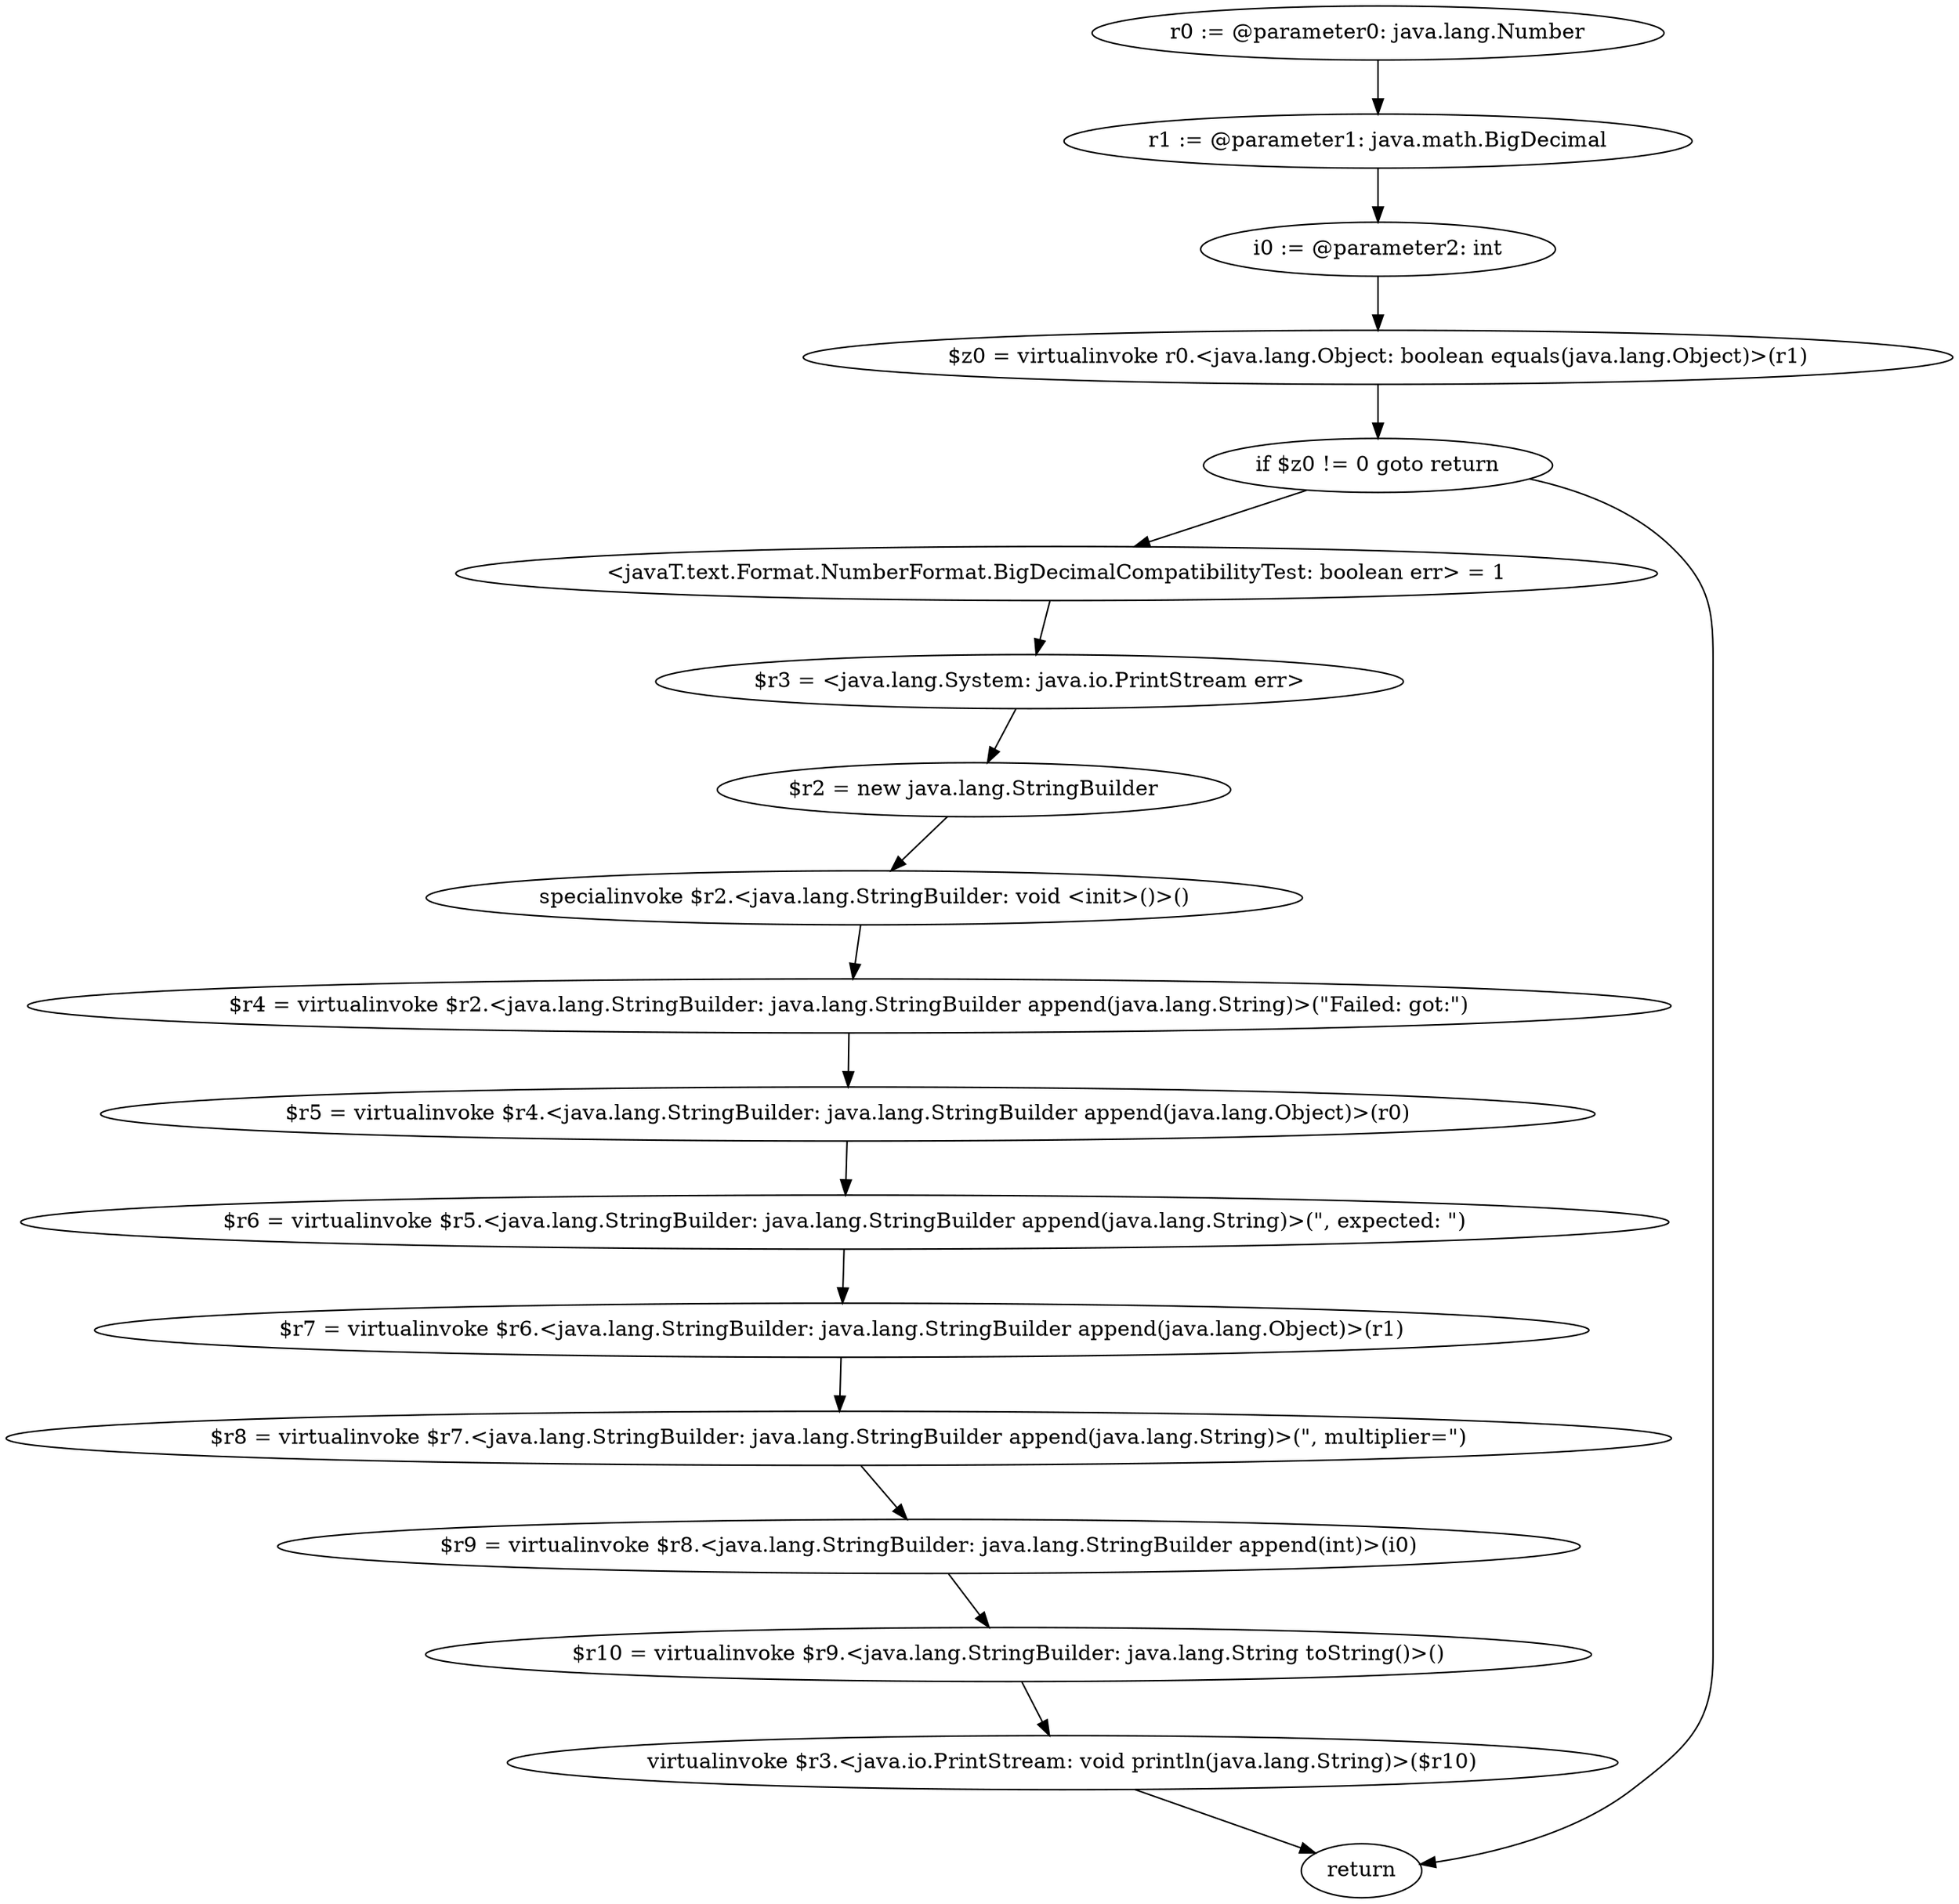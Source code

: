 digraph "unitGraph" {
    "r0 := @parameter0: java.lang.Number"
    "r1 := @parameter1: java.math.BigDecimal"
    "i0 := @parameter2: int"
    "$z0 = virtualinvoke r0.<java.lang.Object: boolean equals(java.lang.Object)>(r1)"
    "if $z0 != 0 goto return"
    "<javaT.text.Format.NumberFormat.BigDecimalCompatibilityTest: boolean err> = 1"
    "$r3 = <java.lang.System: java.io.PrintStream err>"
    "$r2 = new java.lang.StringBuilder"
    "specialinvoke $r2.<java.lang.StringBuilder: void <init>()>()"
    "$r4 = virtualinvoke $r2.<java.lang.StringBuilder: java.lang.StringBuilder append(java.lang.String)>(\"Failed: got:\")"
    "$r5 = virtualinvoke $r4.<java.lang.StringBuilder: java.lang.StringBuilder append(java.lang.Object)>(r0)"
    "$r6 = virtualinvoke $r5.<java.lang.StringBuilder: java.lang.StringBuilder append(java.lang.String)>(\", expected: \")"
    "$r7 = virtualinvoke $r6.<java.lang.StringBuilder: java.lang.StringBuilder append(java.lang.Object)>(r1)"
    "$r8 = virtualinvoke $r7.<java.lang.StringBuilder: java.lang.StringBuilder append(java.lang.String)>(\", multiplier=\")"
    "$r9 = virtualinvoke $r8.<java.lang.StringBuilder: java.lang.StringBuilder append(int)>(i0)"
    "$r10 = virtualinvoke $r9.<java.lang.StringBuilder: java.lang.String toString()>()"
    "virtualinvoke $r3.<java.io.PrintStream: void println(java.lang.String)>($r10)"
    "return"
    "r0 := @parameter0: java.lang.Number"->"r1 := @parameter1: java.math.BigDecimal";
    "r1 := @parameter1: java.math.BigDecimal"->"i0 := @parameter2: int";
    "i0 := @parameter2: int"->"$z0 = virtualinvoke r0.<java.lang.Object: boolean equals(java.lang.Object)>(r1)";
    "$z0 = virtualinvoke r0.<java.lang.Object: boolean equals(java.lang.Object)>(r1)"->"if $z0 != 0 goto return";
    "if $z0 != 0 goto return"->"<javaT.text.Format.NumberFormat.BigDecimalCompatibilityTest: boolean err> = 1";
    "if $z0 != 0 goto return"->"return";
    "<javaT.text.Format.NumberFormat.BigDecimalCompatibilityTest: boolean err> = 1"->"$r3 = <java.lang.System: java.io.PrintStream err>";
    "$r3 = <java.lang.System: java.io.PrintStream err>"->"$r2 = new java.lang.StringBuilder";
    "$r2 = new java.lang.StringBuilder"->"specialinvoke $r2.<java.lang.StringBuilder: void <init>()>()";
    "specialinvoke $r2.<java.lang.StringBuilder: void <init>()>()"->"$r4 = virtualinvoke $r2.<java.lang.StringBuilder: java.lang.StringBuilder append(java.lang.String)>(\"Failed: got:\")";
    "$r4 = virtualinvoke $r2.<java.lang.StringBuilder: java.lang.StringBuilder append(java.lang.String)>(\"Failed: got:\")"->"$r5 = virtualinvoke $r4.<java.lang.StringBuilder: java.lang.StringBuilder append(java.lang.Object)>(r0)";
    "$r5 = virtualinvoke $r4.<java.lang.StringBuilder: java.lang.StringBuilder append(java.lang.Object)>(r0)"->"$r6 = virtualinvoke $r5.<java.lang.StringBuilder: java.lang.StringBuilder append(java.lang.String)>(\", expected: \")";
    "$r6 = virtualinvoke $r5.<java.lang.StringBuilder: java.lang.StringBuilder append(java.lang.String)>(\", expected: \")"->"$r7 = virtualinvoke $r6.<java.lang.StringBuilder: java.lang.StringBuilder append(java.lang.Object)>(r1)";
    "$r7 = virtualinvoke $r6.<java.lang.StringBuilder: java.lang.StringBuilder append(java.lang.Object)>(r1)"->"$r8 = virtualinvoke $r7.<java.lang.StringBuilder: java.lang.StringBuilder append(java.lang.String)>(\", multiplier=\")";
    "$r8 = virtualinvoke $r7.<java.lang.StringBuilder: java.lang.StringBuilder append(java.lang.String)>(\", multiplier=\")"->"$r9 = virtualinvoke $r8.<java.lang.StringBuilder: java.lang.StringBuilder append(int)>(i0)";
    "$r9 = virtualinvoke $r8.<java.lang.StringBuilder: java.lang.StringBuilder append(int)>(i0)"->"$r10 = virtualinvoke $r9.<java.lang.StringBuilder: java.lang.String toString()>()";
    "$r10 = virtualinvoke $r9.<java.lang.StringBuilder: java.lang.String toString()>()"->"virtualinvoke $r3.<java.io.PrintStream: void println(java.lang.String)>($r10)";
    "virtualinvoke $r3.<java.io.PrintStream: void println(java.lang.String)>($r10)"->"return";
}

